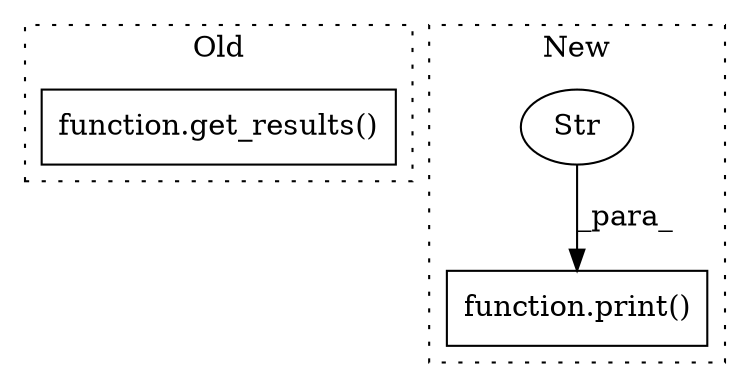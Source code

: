 digraph G {
subgraph cluster0 {
1 [label="function.get_results()" a="75" s="1074" l="63" shape="box"];
label = "Old";
style="dotted";
}
subgraph cluster1 {
2 [label="function.print()" a="75" s="521,568" l="6,1" shape="box"];
3 [label="Str" a="66" s="527" l="41" shape="ellipse"];
label = "New";
style="dotted";
}
3 -> 2 [label="_para_"];
}